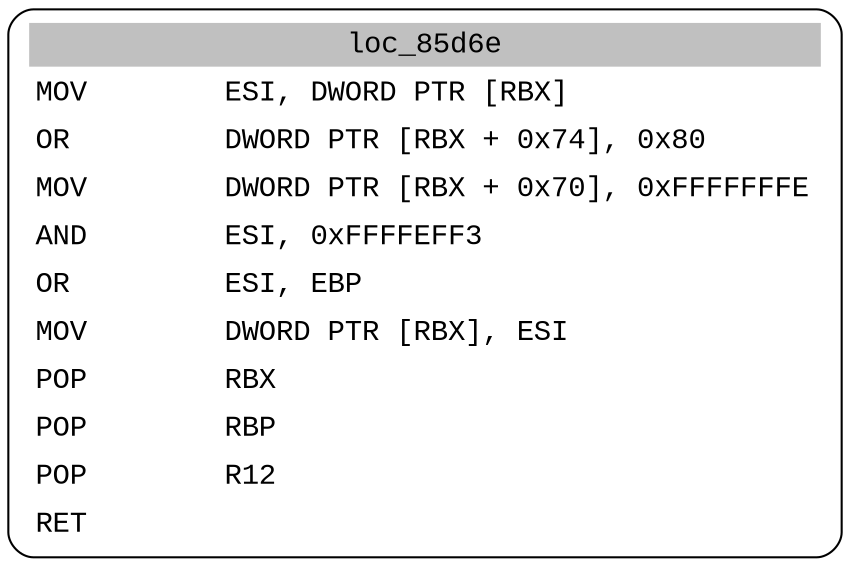 digraph asm_graph {
1941 [
shape="Mrecord" fontname="Courier New"label =<<table border="0" cellborder="0" cellpadding="3"><tr><td align="center" colspan="2" bgcolor="grey">loc_85d6e</td></tr><tr><td align="left">MOV        ESI, DWORD PTR [RBX]</td></tr><tr><td align="left">OR         DWORD PTR [RBX + 0x74], 0x80</td></tr><tr><td align="left">MOV        DWORD PTR [RBX + 0x70], 0xFFFFFFFE</td></tr><tr><td align="left">AND        ESI, 0xFFFFEFF3</td></tr><tr><td align="left">OR         ESI, EBP</td></tr><tr><td align="left">MOV        DWORD PTR [RBX], ESI</td></tr><tr><td align="left">POP        RBX</td></tr><tr><td align="left">POP        RBP</td></tr><tr><td align="left">POP        R12</td></tr><tr><td align="left">RET        </td></tr></table>> ];
}